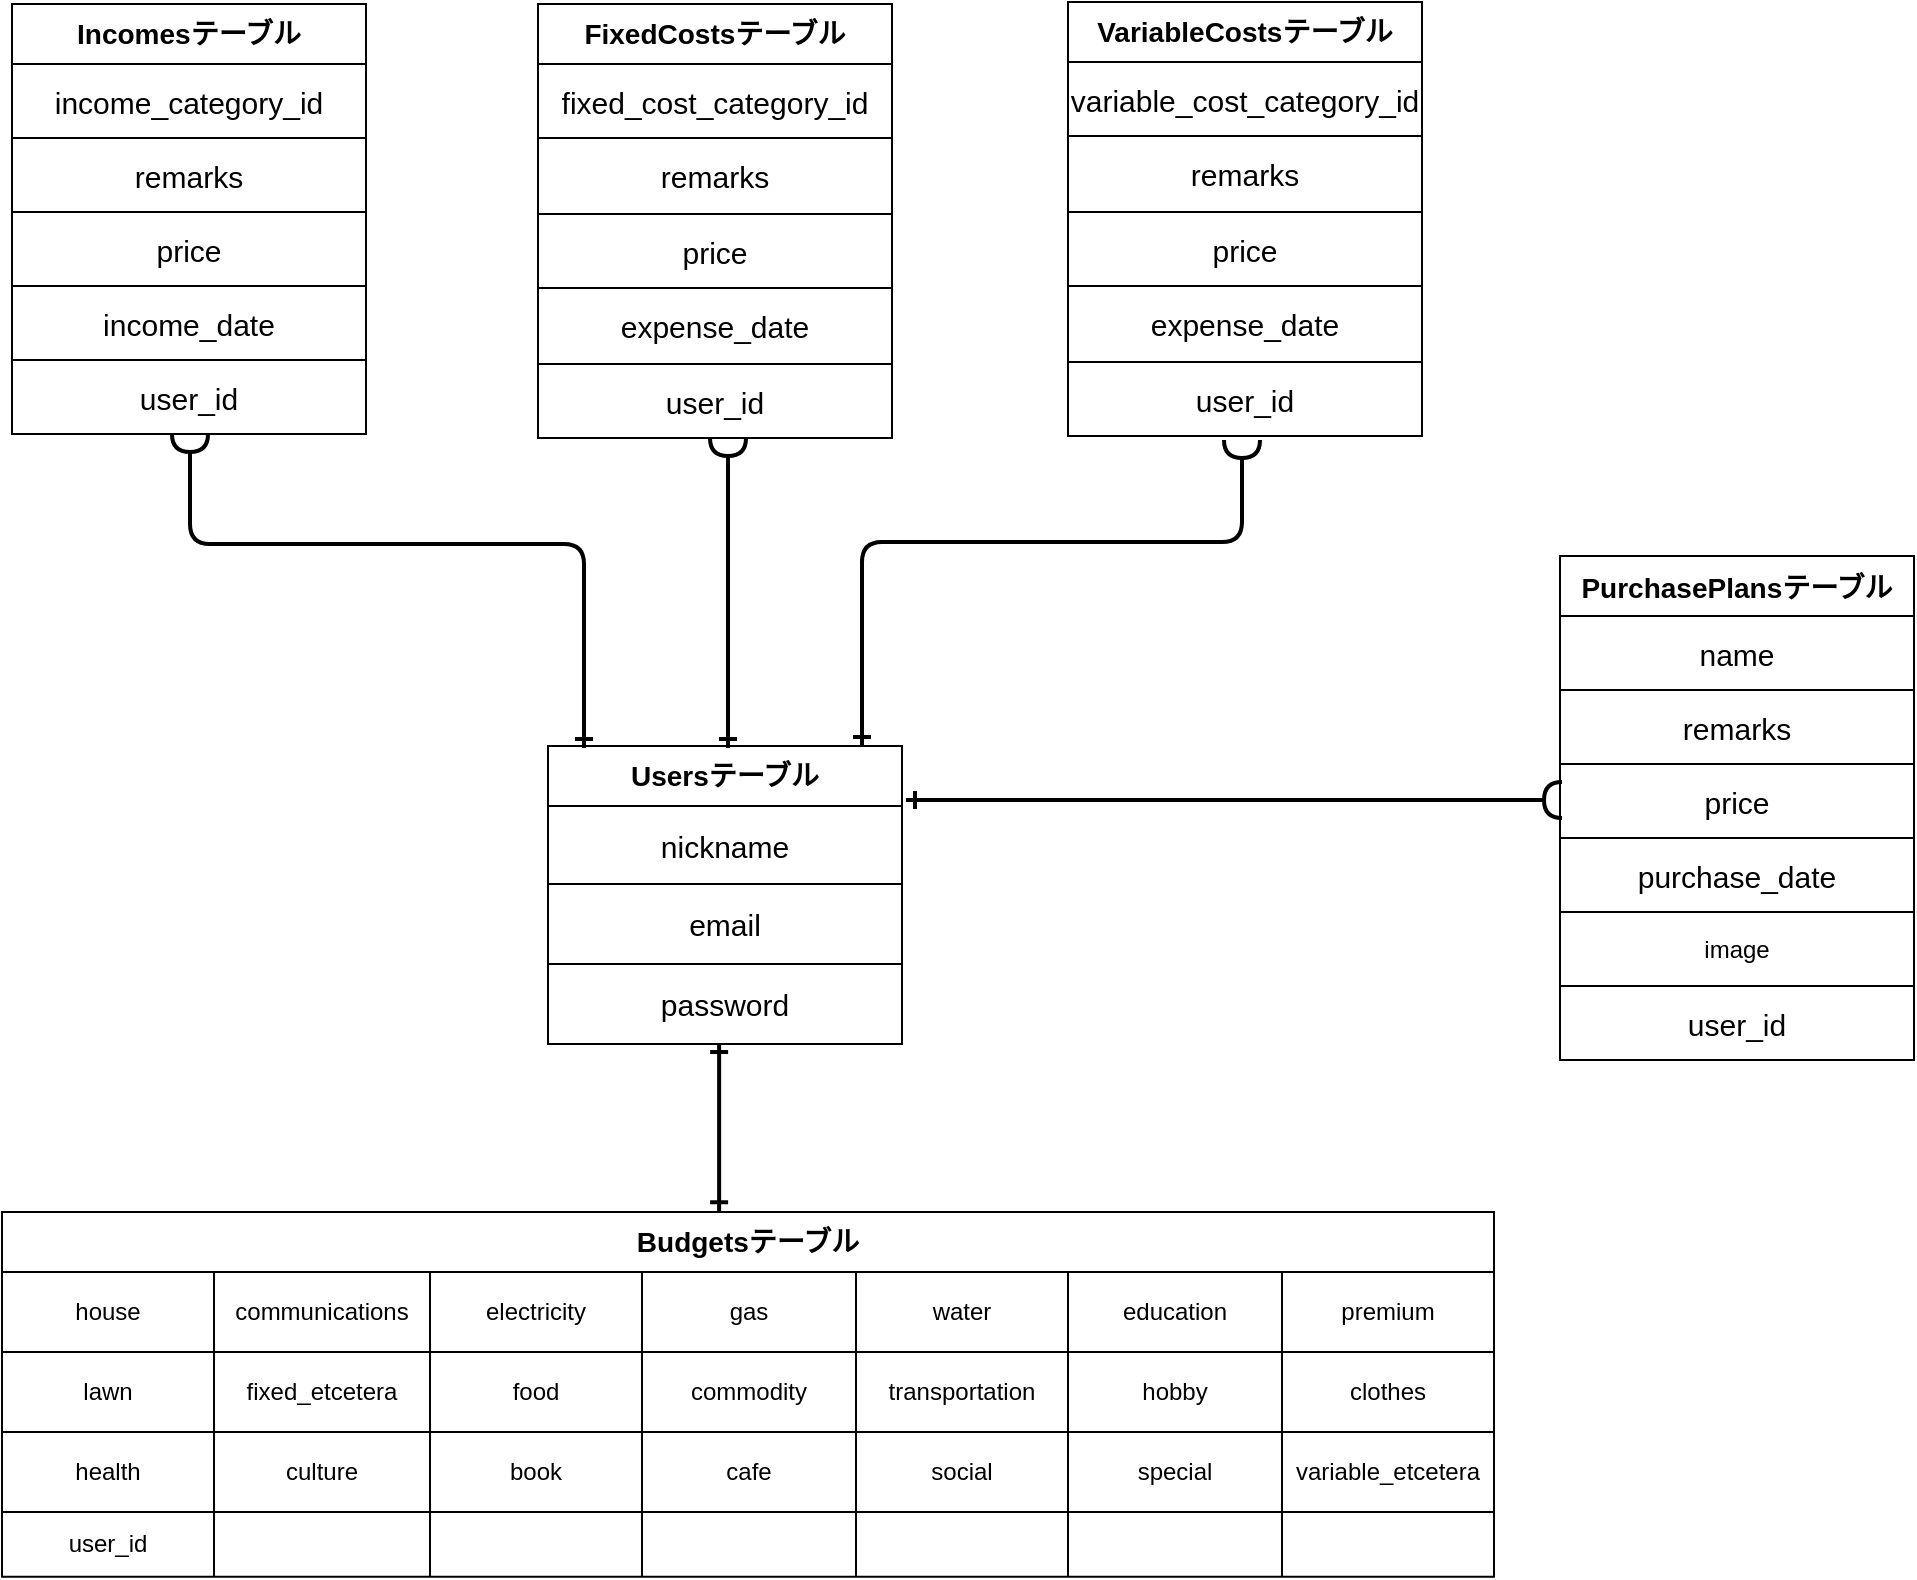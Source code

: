 <mxfile version="13.10.0" type="embed" pages="2">
    <diagram id="3vUDVO7shcAKKHClAKVJ" name="ER図">
        <mxGraphModel dx="488" dy="529" grid="0" gridSize="10" guides="0" tooltips="1" connect="0" arrows="1" fold="1" page="1" pageScale="1" pageWidth="1400" pageHeight="850" background="none" math="0" shadow="0">
            <root>
                <mxCell id="RTXXcHWHW-Dh-JXgVYpc-0"/>
                <mxCell id="RTXXcHWHW-Dh-JXgVYpc-1" parent="RTXXcHWHW-Dh-JXgVYpc-0"/>
                <mxCell id="Pdc_itYkCjrTwWyL_RnC-40" value="Budgetsテーブル" style="shape=table;html=1;whiteSpace=wrap;startSize=30;container=1;collapsible=0;childLayout=tableLayout;fontStyle=1;align=center;shadow=0;fontSize=14;" parent="RTXXcHWHW-Dh-JXgVYpc-1" vertex="1">
                    <mxGeometry x="225" y="625" width="746" height="182.419" as="geometry"/>
                </mxCell>
                <mxCell id="Pdc_itYkCjrTwWyL_RnC-41" value="" style="shape=partialRectangle;html=1;whiteSpace=wrap;collapsible=0;dropTarget=0;pointerEvents=0;fillColor=none;top=0;left=0;bottom=0;right=0;points=[[0,0.5],[1,0.5]];portConstraint=eastwest;fontSize=16;" parent="Pdc_itYkCjrTwWyL_RnC-40" vertex="1">
                    <mxGeometry y="30" width="746" height="40" as="geometry"/>
                </mxCell>
                <mxCell id="Pdc_itYkCjrTwWyL_RnC-59" value="house" style="shape=partialRectangle;html=1;whiteSpace=wrap;connectable=0;fillColor=none;top=0;left=0;bottom=0;right=0;overflow=hidden;" parent="Pdc_itYkCjrTwWyL_RnC-41" vertex="1">
                    <mxGeometry width="106" height="40" as="geometry"/>
                </mxCell>
                <mxCell id="Pdc_itYkCjrTwWyL_RnC-62" value="communications" style="shape=partialRectangle;html=1;whiteSpace=wrap;connectable=0;fillColor=none;top=0;left=0;bottom=0;right=0;overflow=hidden;" parent="Pdc_itYkCjrTwWyL_RnC-41" vertex="1">
                    <mxGeometry x="106" width="108" height="40" as="geometry"/>
                </mxCell>
                <mxCell id="Pdc_itYkCjrTwWyL_RnC-65" value="electricity" style="shape=partialRectangle;html=1;whiteSpace=wrap;connectable=0;fillColor=none;top=0;left=0;bottom=0;right=0;overflow=hidden;" parent="Pdc_itYkCjrTwWyL_RnC-41" vertex="1">
                    <mxGeometry x="214" width="106" height="40" as="geometry"/>
                </mxCell>
                <mxCell id="Pdc_itYkCjrTwWyL_RnC-42" value="gas" style="shape=partialRectangle;html=1;whiteSpace=wrap;connectable=0;fillColor=none;top=0;left=0;bottom=0;right=0;overflow=hidden;" parent="Pdc_itYkCjrTwWyL_RnC-41" vertex="1">
                    <mxGeometry x="320" width="107" height="40" as="geometry"/>
                </mxCell>
                <mxCell id="Pdc_itYkCjrTwWyL_RnC-43" value="water" style="shape=partialRectangle;html=1;whiteSpace=wrap;connectable=0;fillColor=none;top=0;left=0;bottom=0;right=0;overflow=hidden;" parent="Pdc_itYkCjrTwWyL_RnC-41" vertex="1">
                    <mxGeometry x="427" width="106" height="40" as="geometry"/>
                </mxCell>
                <mxCell id="Pdc_itYkCjrTwWyL_RnC-44" value="education" style="shape=partialRectangle;html=1;whiteSpace=wrap;connectable=0;fillColor=none;top=0;left=0;bottom=0;right=0;overflow=hidden;" parent="Pdc_itYkCjrTwWyL_RnC-41" vertex="1">
                    <mxGeometry x="533" width="107" height="40" as="geometry"/>
                </mxCell>
                <mxCell id="Pdc_itYkCjrTwWyL_RnC-68" value="premium" style="shape=partialRectangle;html=1;whiteSpace=wrap;connectable=0;fillColor=none;top=0;left=0;bottom=0;right=0;overflow=hidden;" parent="Pdc_itYkCjrTwWyL_RnC-41" vertex="1">
                    <mxGeometry x="640" width="106" height="40" as="geometry"/>
                </mxCell>
                <mxCell id="Pdc_itYkCjrTwWyL_RnC-45" value="" style="shape=partialRectangle;html=1;whiteSpace=wrap;collapsible=0;dropTarget=0;pointerEvents=0;fillColor=none;top=0;left=0;bottom=0;right=0;points=[[0,0.5],[1,0.5]];portConstraint=eastwest;" parent="Pdc_itYkCjrTwWyL_RnC-40" vertex="1">
                    <mxGeometry y="70" width="746" height="40" as="geometry"/>
                </mxCell>
                <mxCell id="Pdc_itYkCjrTwWyL_RnC-60" value="lawn" style="shape=partialRectangle;html=1;whiteSpace=wrap;connectable=0;fillColor=none;top=0;left=0;bottom=0;right=0;overflow=hidden;" parent="Pdc_itYkCjrTwWyL_RnC-45" vertex="1">
                    <mxGeometry width="106" height="40" as="geometry"/>
                </mxCell>
                <mxCell id="Pdc_itYkCjrTwWyL_RnC-63" value="fixed_etcetera" style="shape=partialRectangle;html=1;whiteSpace=wrap;connectable=0;fillColor=none;top=0;left=0;bottom=0;right=0;overflow=hidden;" parent="Pdc_itYkCjrTwWyL_RnC-45" vertex="1">
                    <mxGeometry x="106" width="108" height="40" as="geometry"/>
                </mxCell>
                <mxCell id="Pdc_itYkCjrTwWyL_RnC-66" value="food" style="shape=partialRectangle;html=1;whiteSpace=wrap;connectable=0;fillColor=none;top=0;left=0;bottom=0;right=0;overflow=hidden;" parent="Pdc_itYkCjrTwWyL_RnC-45" vertex="1">
                    <mxGeometry x="214" width="106" height="40" as="geometry"/>
                </mxCell>
                <mxCell id="Pdc_itYkCjrTwWyL_RnC-46" value="commodity" style="shape=partialRectangle;html=1;whiteSpace=wrap;connectable=0;fillColor=none;top=0;left=0;bottom=0;right=0;overflow=hidden;" parent="Pdc_itYkCjrTwWyL_RnC-45" vertex="1">
                    <mxGeometry x="320" width="107" height="40" as="geometry"/>
                </mxCell>
                <mxCell id="Pdc_itYkCjrTwWyL_RnC-47" value="transportation" style="shape=partialRectangle;html=1;whiteSpace=wrap;connectable=0;fillColor=none;top=0;left=0;bottom=0;right=0;overflow=hidden;" parent="Pdc_itYkCjrTwWyL_RnC-45" vertex="1">
                    <mxGeometry x="427" width="106" height="40" as="geometry"/>
                </mxCell>
                <mxCell id="Pdc_itYkCjrTwWyL_RnC-48" value="hobby" style="shape=partialRectangle;html=1;whiteSpace=wrap;connectable=0;fillColor=none;top=0;left=0;bottom=0;right=0;overflow=hidden;" parent="Pdc_itYkCjrTwWyL_RnC-45" vertex="1">
                    <mxGeometry x="533" width="107" height="40" as="geometry"/>
                </mxCell>
                <mxCell id="Pdc_itYkCjrTwWyL_RnC-69" value="clothes" style="shape=partialRectangle;html=1;whiteSpace=wrap;connectable=0;fillColor=none;top=0;left=0;bottom=0;right=0;overflow=hidden;" parent="Pdc_itYkCjrTwWyL_RnC-45" vertex="1">
                    <mxGeometry x="640" width="106" height="40" as="geometry"/>
                </mxCell>
                <mxCell id="Pdc_itYkCjrTwWyL_RnC-49" value="" style="shape=partialRectangle;html=1;whiteSpace=wrap;collapsible=0;dropTarget=0;pointerEvents=0;fillColor=none;top=0;left=0;bottom=0;right=0;points=[[0,0.5],[1,0.5]];portConstraint=eastwest;" parent="Pdc_itYkCjrTwWyL_RnC-40" vertex="1">
                    <mxGeometry y="110" width="746" height="40" as="geometry"/>
                </mxCell>
                <mxCell id="Pdc_itYkCjrTwWyL_RnC-61" value="health" style="shape=partialRectangle;html=1;whiteSpace=wrap;connectable=0;fillColor=none;top=0;left=0;bottom=0;right=0;overflow=hidden;" parent="Pdc_itYkCjrTwWyL_RnC-49" vertex="1">
                    <mxGeometry width="106" height="40" as="geometry"/>
                </mxCell>
                <mxCell id="Pdc_itYkCjrTwWyL_RnC-64" value="culture" style="shape=partialRectangle;html=1;whiteSpace=wrap;connectable=0;fillColor=none;top=0;left=0;bottom=0;right=0;overflow=hidden;" parent="Pdc_itYkCjrTwWyL_RnC-49" vertex="1">
                    <mxGeometry x="106" width="108" height="40" as="geometry"/>
                </mxCell>
                <mxCell id="Pdc_itYkCjrTwWyL_RnC-67" value="book" style="shape=partialRectangle;html=1;whiteSpace=wrap;connectable=0;fillColor=none;top=0;left=0;bottom=0;right=0;overflow=hidden;" parent="Pdc_itYkCjrTwWyL_RnC-49" vertex="1">
                    <mxGeometry x="214" width="106" height="40" as="geometry"/>
                </mxCell>
                <mxCell id="Pdc_itYkCjrTwWyL_RnC-50" value="cafe" style="shape=partialRectangle;html=1;whiteSpace=wrap;connectable=0;fillColor=none;top=0;left=0;bottom=0;right=0;overflow=hidden;" parent="Pdc_itYkCjrTwWyL_RnC-49" vertex="1">
                    <mxGeometry x="320" width="107" height="40" as="geometry"/>
                </mxCell>
                <mxCell id="Pdc_itYkCjrTwWyL_RnC-51" value="social" style="shape=partialRectangle;html=1;whiteSpace=wrap;connectable=0;fillColor=none;top=0;left=0;bottom=0;right=0;overflow=hidden;" parent="Pdc_itYkCjrTwWyL_RnC-49" vertex="1">
                    <mxGeometry x="427" width="106" height="40" as="geometry"/>
                </mxCell>
                <mxCell id="Pdc_itYkCjrTwWyL_RnC-52" value="special" style="shape=partialRectangle;html=1;whiteSpace=wrap;connectable=0;fillColor=none;top=0;left=0;bottom=0;right=0;overflow=hidden;" parent="Pdc_itYkCjrTwWyL_RnC-49" vertex="1">
                    <mxGeometry x="533" width="107" height="40" as="geometry"/>
                </mxCell>
                <mxCell id="Pdc_itYkCjrTwWyL_RnC-70" value="variable_etcetera" style="shape=partialRectangle;html=1;whiteSpace=wrap;connectable=0;fillColor=none;top=0;left=0;bottom=0;right=0;overflow=hidden;" parent="Pdc_itYkCjrTwWyL_RnC-49" vertex="1">
                    <mxGeometry x="640" width="106" height="40" as="geometry"/>
                </mxCell>
                <mxCell id="1EfdYVoYzrXJpQd_BGLH-2" style="shape=partialRectangle;html=1;whiteSpace=wrap;collapsible=0;dropTarget=0;pointerEvents=0;fillColor=none;top=0;left=0;bottom=0;right=0;points=[[0,0.5],[1,0.5]];portConstraint=eastwest;" parent="Pdc_itYkCjrTwWyL_RnC-40" vertex="1">
                    <mxGeometry y="150" width="746" height="32" as="geometry"/>
                </mxCell>
                <mxCell id="1EfdYVoYzrXJpQd_BGLH-3" value="user_id" style="shape=partialRectangle;html=1;whiteSpace=wrap;connectable=0;fillColor=none;top=0;left=0;bottom=0;right=0;overflow=hidden;" parent="1EfdYVoYzrXJpQd_BGLH-2" vertex="1">
                    <mxGeometry width="106" height="32" as="geometry"/>
                </mxCell>
                <mxCell id="1EfdYVoYzrXJpQd_BGLH-4" style="shape=partialRectangle;html=1;whiteSpace=wrap;connectable=0;fillColor=none;top=0;left=0;bottom=0;right=0;overflow=hidden;" parent="1EfdYVoYzrXJpQd_BGLH-2" vertex="1">
                    <mxGeometry x="106" width="108" height="32" as="geometry"/>
                </mxCell>
                <mxCell id="1EfdYVoYzrXJpQd_BGLH-5" style="shape=partialRectangle;html=1;whiteSpace=wrap;connectable=0;fillColor=none;top=0;left=0;bottom=0;right=0;overflow=hidden;" parent="1EfdYVoYzrXJpQd_BGLH-2" vertex="1">
                    <mxGeometry x="214" width="106" height="32" as="geometry"/>
                </mxCell>
                <mxCell id="1EfdYVoYzrXJpQd_BGLH-6" style="shape=partialRectangle;html=1;whiteSpace=wrap;connectable=0;fillColor=none;top=0;left=0;bottom=0;right=0;overflow=hidden;" parent="1EfdYVoYzrXJpQd_BGLH-2" vertex="1">
                    <mxGeometry x="320" width="107" height="32" as="geometry"/>
                </mxCell>
                <mxCell id="1EfdYVoYzrXJpQd_BGLH-7" style="shape=partialRectangle;html=1;whiteSpace=wrap;connectable=0;fillColor=none;top=0;left=0;bottom=0;right=0;overflow=hidden;" parent="1EfdYVoYzrXJpQd_BGLH-2" vertex="1">
                    <mxGeometry x="427" width="106" height="32" as="geometry"/>
                </mxCell>
                <mxCell id="1EfdYVoYzrXJpQd_BGLH-8" style="shape=partialRectangle;html=1;whiteSpace=wrap;connectable=0;fillColor=none;top=0;left=0;bottom=0;right=0;overflow=hidden;" parent="1EfdYVoYzrXJpQd_BGLH-2" vertex="1">
                    <mxGeometry x="533" width="107" height="32" as="geometry"/>
                </mxCell>
                <mxCell id="1EfdYVoYzrXJpQd_BGLH-9" style="shape=partialRectangle;html=1;whiteSpace=wrap;connectable=0;fillColor=none;top=0;left=0;bottom=0;right=0;overflow=hidden;" parent="1EfdYVoYzrXJpQd_BGLH-2" vertex="1">
                    <mxGeometry x="640" width="106" height="32" as="geometry"/>
                </mxCell>
                <mxCell id="Pdc_itYkCjrTwWyL_RnC-84" value="&lt;span style=&quot;font-size: 14px;&quot;&gt;Incomesテーブル&lt;/span&gt;" style="shape=table;html=1;whiteSpace=wrap;startSize=30;container=1;collapsible=0;childLayout=tableLayout;fontStyle=1;align=center;shadow=0;fontSize=14;" parent="RTXXcHWHW-Dh-JXgVYpc-1" vertex="1">
                    <mxGeometry x="230" y="21" width="177" height="215" as="geometry"/>
                </mxCell>
                <mxCell id="Pdc_itYkCjrTwWyL_RnC-109" style="shape=partialRectangle;html=1;whiteSpace=wrap;collapsible=0;dropTarget=0;pointerEvents=0;fillColor=none;top=0;left=0;bottom=0;right=0;points=[[0,0.5],[1,0.5]];portConstraint=eastwest;" parent="Pdc_itYkCjrTwWyL_RnC-84" vertex="1">
                    <mxGeometry y="30" width="177" height="37" as="geometry"/>
                </mxCell>
                <mxCell id="Pdc_itYkCjrTwWyL_RnC-110" value="&lt;span style=&quot;font-size: 15px&quot;&gt;income_category_id&lt;/span&gt;" style="shape=partialRectangle;html=1;whiteSpace=wrap;connectable=0;fillColor=none;top=0;left=0;bottom=0;right=0;overflow=hidden;" parent="Pdc_itYkCjrTwWyL_RnC-109" vertex="1">
                    <mxGeometry width="177" height="37" as="geometry"/>
                </mxCell>
                <mxCell id="0" style="shape=partialRectangle;html=1;whiteSpace=wrap;collapsible=0;dropTarget=0;pointerEvents=0;fillColor=none;top=0;left=0;bottom=0;right=0;points=[[0,0.5],[1,0.5]];portConstraint=eastwest;" parent="Pdc_itYkCjrTwWyL_RnC-84" vertex="1">
                    <mxGeometry y="67" width="177" height="37" as="geometry"/>
                </mxCell>
                <mxCell id="1" value="&lt;span style=&quot;font-size: 15px&quot;&gt;remarks&lt;/span&gt;" style="shape=partialRectangle;html=1;whiteSpace=wrap;connectable=0;fillColor=none;top=0;left=0;bottom=0;right=0;overflow=hidden;" parent="0" vertex="1">
                    <mxGeometry width="177" height="37" as="geometry"/>
                </mxCell>
                <mxCell id="Pdc_itYkCjrTwWyL_RnC-113" style="shape=partialRectangle;html=1;whiteSpace=wrap;collapsible=0;dropTarget=0;pointerEvents=0;fillColor=none;top=0;left=0;bottom=0;right=0;points=[[0,0.5],[1,0.5]];portConstraint=eastwest;" parent="Pdc_itYkCjrTwWyL_RnC-84" vertex="1">
                    <mxGeometry y="104" width="177" height="37" as="geometry"/>
                </mxCell>
                <mxCell id="Pdc_itYkCjrTwWyL_RnC-114" value="&lt;span style=&quot;font-size: 15px&quot;&gt;price&lt;/span&gt;" style="shape=partialRectangle;html=1;whiteSpace=wrap;connectable=0;fillColor=none;top=0;left=0;bottom=0;right=0;overflow=hidden;" parent="Pdc_itYkCjrTwWyL_RnC-113" vertex="1">
                    <mxGeometry width="177" height="37" as="geometry"/>
                </mxCell>
                <mxCell id="Pdc_itYkCjrTwWyL_RnC-93" value="" style="shape=partialRectangle;html=1;whiteSpace=wrap;collapsible=0;dropTarget=0;pointerEvents=0;fillColor=none;top=0;left=0;bottom=0;right=0;points=[[0,0.5],[1,0.5]];portConstraint=eastwest;" parent="Pdc_itYkCjrTwWyL_RnC-84" vertex="1">
                    <mxGeometry y="141" width="177" height="37" as="geometry"/>
                </mxCell>
                <mxCell id="Pdc_itYkCjrTwWyL_RnC-94" value="&lt;span style=&quot;font-size: 15px&quot;&gt;income_date&lt;/span&gt;" style="shape=partialRectangle;html=1;whiteSpace=wrap;connectable=0;fillColor=none;top=0;left=0;bottom=0;right=0;overflow=hidden;" parent="Pdc_itYkCjrTwWyL_RnC-93" vertex="1">
                    <mxGeometry width="177" height="37" as="geometry"/>
                </mxCell>
                <mxCell id="Pdc_itYkCjrTwWyL_RnC-101" value="" style="shape=partialRectangle;html=1;whiteSpace=wrap;collapsible=0;dropTarget=0;pointerEvents=0;fillColor=none;top=0;left=0;bottom=0;right=0;points=[[0,0.5],[1,0.5]];portConstraint=eastwest;" parent="Pdc_itYkCjrTwWyL_RnC-84" vertex="1">
                    <mxGeometry y="178" width="177" height="37" as="geometry"/>
                </mxCell>
                <mxCell id="Pdc_itYkCjrTwWyL_RnC-102" value="&lt;span style=&quot;font-size: 15px&quot;&gt;user_id&lt;/span&gt;" style="shape=partialRectangle;html=1;whiteSpace=wrap;connectable=0;fillColor=none;top=0;left=0;bottom=0;right=0;overflow=hidden;" parent="Pdc_itYkCjrTwWyL_RnC-101" vertex="1">
                    <mxGeometry width="177" height="37" as="geometry"/>
                </mxCell>
                <mxCell id="Pdc_itYkCjrTwWyL_RnC-118" value="&lt;span style=&quot;font-size: 14px;&quot;&gt;FixedCostsテーブル&lt;/span&gt;" style="shape=table;html=1;whiteSpace=wrap;startSize=30;container=1;collapsible=0;childLayout=tableLayout;fontStyle=1;align=center;shadow=0;fontSize=14;" parent="RTXXcHWHW-Dh-JXgVYpc-1" vertex="1">
                    <mxGeometry x="493" y="21" width="177" height="217" as="geometry"/>
                </mxCell>
                <mxCell id="Pdc_itYkCjrTwWyL_RnC-119" style="shape=partialRectangle;html=1;whiteSpace=wrap;collapsible=0;dropTarget=0;pointerEvents=0;fillColor=none;top=0;left=0;bottom=0;right=0;points=[[0,0.5],[1,0.5]];portConstraint=eastwest;" parent="Pdc_itYkCjrTwWyL_RnC-118" vertex="1">
                    <mxGeometry y="30" width="177" height="37" as="geometry"/>
                </mxCell>
                <mxCell id="Pdc_itYkCjrTwWyL_RnC-120" value="&lt;span style=&quot;font-size: 15px&quot;&gt;fixed_cost_category_id&lt;/span&gt;" style="shape=partialRectangle;html=1;whiteSpace=wrap;connectable=0;fillColor=none;top=0;left=0;bottom=0;right=0;overflow=hidden;" parent="Pdc_itYkCjrTwWyL_RnC-119" vertex="1">
                    <mxGeometry width="177" height="37" as="geometry"/>
                </mxCell>
                <mxCell id="Pdc_itYkCjrTwWyL_RnC-121" style="shape=partialRectangle;html=1;whiteSpace=wrap;collapsible=0;dropTarget=0;pointerEvents=0;fillColor=none;top=0;left=0;bottom=0;right=0;points=[[0,0.5],[1,0.5]];portConstraint=eastwest;" parent="Pdc_itYkCjrTwWyL_RnC-118" vertex="1">
                    <mxGeometry y="67" width="177" height="38" as="geometry"/>
                </mxCell>
                <mxCell id="Pdc_itYkCjrTwWyL_RnC-122" value="&lt;span style=&quot;font-size: 15px&quot;&gt;remarks&lt;/span&gt;" style="shape=partialRectangle;html=1;whiteSpace=wrap;connectable=0;fillColor=none;top=0;left=0;bottom=0;right=0;overflow=hidden;" parent="Pdc_itYkCjrTwWyL_RnC-121" vertex="1">
                    <mxGeometry width="177" height="38" as="geometry"/>
                </mxCell>
                <mxCell id="Pdc_itYkCjrTwWyL_RnC-123" style="shape=partialRectangle;html=1;whiteSpace=wrap;collapsible=0;dropTarget=0;pointerEvents=0;fillColor=none;top=0;left=0;bottom=0;right=0;points=[[0,0.5],[1,0.5]];portConstraint=eastwest;" parent="Pdc_itYkCjrTwWyL_RnC-118" vertex="1">
                    <mxGeometry y="105" width="177" height="37" as="geometry"/>
                </mxCell>
                <mxCell id="Pdc_itYkCjrTwWyL_RnC-124" value="&lt;span style=&quot;font-size: 15px&quot;&gt;price&lt;/span&gt;" style="shape=partialRectangle;html=1;whiteSpace=wrap;connectable=0;fillColor=none;top=0;left=0;bottom=0;right=0;overflow=hidden;" parent="Pdc_itYkCjrTwWyL_RnC-123" vertex="1">
                    <mxGeometry width="177" height="37" as="geometry"/>
                </mxCell>
                <mxCell id="Pdc_itYkCjrTwWyL_RnC-125" value="" style="shape=partialRectangle;html=1;whiteSpace=wrap;collapsible=0;dropTarget=0;pointerEvents=0;fillColor=none;top=0;left=0;bottom=0;right=0;points=[[0,0.5],[1,0.5]];portConstraint=eastwest;" parent="Pdc_itYkCjrTwWyL_RnC-118" vertex="1">
                    <mxGeometry y="142" width="177" height="38" as="geometry"/>
                </mxCell>
                <mxCell id="Pdc_itYkCjrTwWyL_RnC-126" value="&lt;span style=&quot;font-size: 15px&quot;&gt;expense_date&lt;/span&gt;" style="shape=partialRectangle;html=1;whiteSpace=wrap;connectable=0;fillColor=none;top=0;left=0;bottom=0;right=0;overflow=hidden;" parent="Pdc_itYkCjrTwWyL_RnC-125" vertex="1">
                    <mxGeometry width="177" height="38" as="geometry"/>
                </mxCell>
                <mxCell id="Pdc_itYkCjrTwWyL_RnC-127" value="" style="shape=partialRectangle;html=1;whiteSpace=wrap;collapsible=0;dropTarget=0;pointerEvents=0;fillColor=none;top=0;left=0;bottom=0;right=0;points=[[0,0.5],[1,0.5]];portConstraint=eastwest;" parent="Pdc_itYkCjrTwWyL_RnC-118" vertex="1">
                    <mxGeometry y="180" width="177" height="37" as="geometry"/>
                </mxCell>
                <mxCell id="Pdc_itYkCjrTwWyL_RnC-128" value="&lt;span style=&quot;font-size: 15px&quot;&gt;user_id&lt;/span&gt;" style="shape=partialRectangle;html=1;whiteSpace=wrap;connectable=0;fillColor=none;top=0;left=0;bottom=0;right=0;overflow=hidden;" parent="Pdc_itYkCjrTwWyL_RnC-127" vertex="1">
                    <mxGeometry width="177" height="37" as="geometry"/>
                </mxCell>
                <mxCell id="Pdc_itYkCjrTwWyL_RnC-129" value="&lt;span style=&quot;font-size: 14px;&quot;&gt;VariableCostsテーブル&lt;/span&gt;" style="shape=table;html=1;whiteSpace=wrap;startSize=30;container=1;collapsible=0;childLayout=tableLayout;fontStyle=1;align=center;shadow=0;fontSize=14;" parent="RTXXcHWHW-Dh-JXgVYpc-1" vertex="1">
                    <mxGeometry x="758" y="20" width="177" height="217" as="geometry"/>
                </mxCell>
                <mxCell id="Pdc_itYkCjrTwWyL_RnC-130" style="shape=partialRectangle;html=1;whiteSpace=wrap;collapsible=0;dropTarget=0;pointerEvents=0;fillColor=none;top=0;left=0;bottom=0;right=0;points=[[0,0.5],[1,0.5]];portConstraint=eastwest;" parent="Pdc_itYkCjrTwWyL_RnC-129" vertex="1">
                    <mxGeometry y="30" width="177" height="37" as="geometry"/>
                </mxCell>
                <mxCell id="Pdc_itYkCjrTwWyL_RnC-131" value="&lt;span style=&quot;font-size: 15px&quot;&gt;variable_cost_category_id&lt;/span&gt;" style="shape=partialRectangle;html=1;whiteSpace=wrap;connectable=0;fillColor=none;top=0;left=0;bottom=0;right=0;overflow=hidden;" parent="Pdc_itYkCjrTwWyL_RnC-130" vertex="1">
                    <mxGeometry width="177" height="37" as="geometry"/>
                </mxCell>
                <mxCell id="Pdc_itYkCjrTwWyL_RnC-132" style="shape=partialRectangle;html=1;whiteSpace=wrap;collapsible=0;dropTarget=0;pointerEvents=0;fillColor=none;top=0;left=0;bottom=0;right=0;points=[[0,0.5],[1,0.5]];portConstraint=eastwest;" parent="Pdc_itYkCjrTwWyL_RnC-129" vertex="1">
                    <mxGeometry y="67" width="177" height="38" as="geometry"/>
                </mxCell>
                <mxCell id="Pdc_itYkCjrTwWyL_RnC-133" value="&lt;span style=&quot;font-size: 15px&quot;&gt;remarks&lt;/span&gt;" style="shape=partialRectangle;html=1;whiteSpace=wrap;connectable=0;fillColor=none;top=0;left=0;bottom=0;right=0;overflow=hidden;" parent="Pdc_itYkCjrTwWyL_RnC-132" vertex="1">
                    <mxGeometry width="177" height="38" as="geometry"/>
                </mxCell>
                <mxCell id="Pdc_itYkCjrTwWyL_RnC-134" style="shape=partialRectangle;html=1;whiteSpace=wrap;collapsible=0;dropTarget=0;pointerEvents=0;fillColor=none;top=0;left=0;bottom=0;right=0;points=[[0,0.5],[1,0.5]];portConstraint=eastwest;" parent="Pdc_itYkCjrTwWyL_RnC-129" vertex="1">
                    <mxGeometry y="105" width="177" height="37" as="geometry"/>
                </mxCell>
                <mxCell id="Pdc_itYkCjrTwWyL_RnC-135" value="&lt;span style=&quot;font-size: 15px&quot;&gt;price&lt;/span&gt;" style="shape=partialRectangle;html=1;whiteSpace=wrap;connectable=0;fillColor=none;top=0;left=0;bottom=0;right=0;overflow=hidden;" parent="Pdc_itYkCjrTwWyL_RnC-134" vertex="1">
                    <mxGeometry width="177" height="37" as="geometry"/>
                </mxCell>
                <mxCell id="Pdc_itYkCjrTwWyL_RnC-136" value="" style="shape=partialRectangle;html=1;whiteSpace=wrap;collapsible=0;dropTarget=0;pointerEvents=0;fillColor=none;top=0;left=0;bottom=0;right=0;points=[[0,0.5],[1,0.5]];portConstraint=eastwest;" parent="Pdc_itYkCjrTwWyL_RnC-129" vertex="1">
                    <mxGeometry y="142" width="177" height="38" as="geometry"/>
                </mxCell>
                <mxCell id="Pdc_itYkCjrTwWyL_RnC-137" value="&lt;span style=&quot;font-size: 15px&quot;&gt;expense_date&lt;/span&gt;" style="shape=partialRectangle;html=1;whiteSpace=wrap;connectable=0;fillColor=none;top=0;left=0;bottom=0;right=0;overflow=hidden;" parent="Pdc_itYkCjrTwWyL_RnC-136" vertex="1">
                    <mxGeometry width="177" height="38" as="geometry"/>
                </mxCell>
                <mxCell id="Pdc_itYkCjrTwWyL_RnC-138" value="" style="shape=partialRectangle;html=1;whiteSpace=wrap;collapsible=0;dropTarget=0;pointerEvents=0;fillColor=none;top=0;left=0;bottom=0;right=0;points=[[0,0.5],[1,0.5]];portConstraint=eastwest;" parent="Pdc_itYkCjrTwWyL_RnC-129" vertex="1">
                    <mxGeometry y="180" width="177" height="37" as="geometry"/>
                </mxCell>
                <mxCell id="Pdc_itYkCjrTwWyL_RnC-139" value="&lt;span style=&quot;font-size: 15px&quot;&gt;user_id&lt;/span&gt;" style="shape=partialRectangle;html=1;whiteSpace=wrap;connectable=0;fillColor=none;top=0;left=0;bottom=0;right=0;overflow=hidden;labelBackgroundColor=none;" parent="Pdc_itYkCjrTwWyL_RnC-138" vertex="1">
                    <mxGeometry width="177" height="37" as="geometry"/>
                </mxCell>
                <mxCell id="Pdc_itYkCjrTwWyL_RnC-140" value="&lt;font style=&quot;font-size: 14px&quot;&gt;PurchasePlansテーブル&lt;/font&gt;" style="shape=table;html=1;whiteSpace=wrap;startSize=30;container=1;collapsible=0;childLayout=tableLayout;fontStyle=1;align=center;shadow=0;fontSize=16;" parent="RTXXcHWHW-Dh-JXgVYpc-1" vertex="1">
                    <mxGeometry x="1004" y="297" width="177" height="252" as="geometry"/>
                </mxCell>
                <mxCell id="Pdc_itYkCjrTwWyL_RnC-141" style="shape=partialRectangle;html=1;whiteSpace=wrap;collapsible=0;dropTarget=0;pointerEvents=0;fillColor=none;top=0;left=0;bottom=0;right=0;points=[[0,0.5],[1,0.5]];portConstraint=eastwest;" parent="Pdc_itYkCjrTwWyL_RnC-140" vertex="1">
                    <mxGeometry y="30" width="177" height="37" as="geometry"/>
                </mxCell>
                <mxCell id="Pdc_itYkCjrTwWyL_RnC-142" value="&lt;span style=&quot;font-size: 15px&quot;&gt;name&lt;/span&gt;" style="shape=partialRectangle;html=1;whiteSpace=wrap;connectable=0;fillColor=none;top=0;left=0;bottom=0;right=0;overflow=hidden;" parent="Pdc_itYkCjrTwWyL_RnC-141" vertex="1">
                    <mxGeometry width="177" height="37" as="geometry"/>
                </mxCell>
                <mxCell id="Pdc_itYkCjrTwWyL_RnC-143" style="shape=partialRectangle;html=1;whiteSpace=wrap;collapsible=0;dropTarget=0;pointerEvents=0;fillColor=none;top=0;left=0;bottom=0;right=0;points=[[0,0.5],[1,0.5]];portConstraint=eastwest;" parent="Pdc_itYkCjrTwWyL_RnC-140" vertex="1">
                    <mxGeometry y="67" width="177" height="37" as="geometry"/>
                </mxCell>
                <mxCell id="Pdc_itYkCjrTwWyL_RnC-144" value="&lt;span style=&quot;font-size: 15px&quot;&gt;remarks&lt;/span&gt;" style="shape=partialRectangle;html=1;whiteSpace=wrap;connectable=0;fillColor=none;top=0;left=0;bottom=0;right=0;overflow=hidden;" parent="Pdc_itYkCjrTwWyL_RnC-143" vertex="1">
                    <mxGeometry width="177" height="37" as="geometry"/>
                </mxCell>
                <mxCell id="Pdc_itYkCjrTwWyL_RnC-145" style="shape=partialRectangle;html=1;whiteSpace=wrap;collapsible=0;dropTarget=0;pointerEvents=0;fillColor=none;top=0;left=0;bottom=0;right=0;points=[[0,0.5],[1,0.5]];portConstraint=eastwest;" parent="Pdc_itYkCjrTwWyL_RnC-140" vertex="1">
                    <mxGeometry y="104" width="177" height="37" as="geometry"/>
                </mxCell>
                <mxCell id="Pdc_itYkCjrTwWyL_RnC-146" value="&lt;span style=&quot;font-size: 15px&quot;&gt;price&lt;/span&gt;" style="shape=partialRectangle;html=1;whiteSpace=wrap;connectable=0;fillColor=none;top=0;left=0;bottom=0;right=0;overflow=hidden;" parent="Pdc_itYkCjrTwWyL_RnC-145" vertex="1">
                    <mxGeometry width="177" height="37" as="geometry"/>
                </mxCell>
                <mxCell id="Pdc_itYkCjrTwWyL_RnC-147" value="" style="shape=partialRectangle;html=1;whiteSpace=wrap;collapsible=0;dropTarget=0;pointerEvents=0;fillColor=none;top=0;left=0;bottom=0;right=0;points=[[0,0.5],[1,0.5]];portConstraint=eastwest;" parent="Pdc_itYkCjrTwWyL_RnC-140" vertex="1">
                    <mxGeometry y="141" width="177" height="37" as="geometry"/>
                </mxCell>
                <mxCell id="Pdc_itYkCjrTwWyL_RnC-148" value="&lt;span style=&quot;font-size: 15px&quot;&gt;purchase_date&lt;/span&gt;" style="shape=partialRectangle;html=1;whiteSpace=wrap;connectable=0;fillColor=none;top=0;left=0;bottom=0;right=0;overflow=hidden;" parent="Pdc_itYkCjrTwWyL_RnC-147" vertex="1">
                    <mxGeometry width="177" height="37" as="geometry"/>
                </mxCell>
                <mxCell id="1EfdYVoYzrXJpQd_BGLH-0" style="shape=partialRectangle;html=1;whiteSpace=wrap;collapsible=0;dropTarget=0;pointerEvents=0;fillColor=none;top=0;left=0;bottom=0;right=0;points=[[0,0.5],[1,0.5]];portConstraint=eastwest;" parent="Pdc_itYkCjrTwWyL_RnC-140" vertex="1">
                    <mxGeometry y="178" width="177" height="37" as="geometry"/>
                </mxCell>
                <mxCell id="1EfdYVoYzrXJpQd_BGLH-1" value="image" style="shape=partialRectangle;html=1;whiteSpace=wrap;connectable=0;fillColor=none;top=0;left=0;bottom=0;right=0;overflow=hidden;" parent="1EfdYVoYzrXJpQd_BGLH-0" vertex="1">
                    <mxGeometry width="177" height="37" as="geometry"/>
                </mxCell>
                <mxCell id="Pdc_itYkCjrTwWyL_RnC-149" value="" style="shape=partialRectangle;html=1;whiteSpace=wrap;collapsible=0;dropTarget=0;pointerEvents=0;fillColor=none;top=0;left=0;bottom=0;right=0;points=[[0,0.5],[1,0.5]];portConstraint=eastwest;" parent="Pdc_itYkCjrTwWyL_RnC-140" vertex="1">
                    <mxGeometry y="215" width="177" height="37" as="geometry"/>
                </mxCell>
                <mxCell id="Pdc_itYkCjrTwWyL_RnC-150" value="&lt;span style=&quot;font-size: 15px&quot;&gt;user_id&lt;/span&gt;" style="shape=partialRectangle;html=1;whiteSpace=wrap;connectable=0;fillColor=none;top=0;left=0;bottom=0;right=0;overflow=hidden;" parent="Pdc_itYkCjrTwWyL_RnC-149" vertex="1">
                    <mxGeometry width="177" height="37" as="geometry"/>
                </mxCell>
                <mxCell id="1EfdYVoYzrXJpQd_BGLH-10" value="&lt;span style=&quot;font-size: 14px;&quot;&gt;Usersテーブル&lt;/span&gt;" style="shape=table;html=1;whiteSpace=wrap;startSize=30;container=1;collapsible=0;childLayout=tableLayout;fontStyle=1;align=center;shadow=0;fontSize=14;" parent="RTXXcHWHW-Dh-JXgVYpc-1" vertex="1">
                    <mxGeometry x="498" y="392" width="177" height="149" as="geometry"/>
                </mxCell>
                <mxCell id="1EfdYVoYzrXJpQd_BGLH-11" style="shape=partialRectangle;html=1;whiteSpace=wrap;collapsible=0;dropTarget=0;pointerEvents=0;fillColor=none;top=0;left=0;bottom=0;right=0;points=[[0,0.5],[1,0.5]];portConstraint=eastwest;" parent="1EfdYVoYzrXJpQd_BGLH-10" vertex="1">
                    <mxGeometry y="30" width="177" height="39" as="geometry"/>
                </mxCell>
                <mxCell id="1EfdYVoYzrXJpQd_BGLH-12" value="&lt;span style=&quot;font-size: 15px&quot;&gt;nickname&lt;/span&gt;" style="shape=partialRectangle;html=1;whiteSpace=wrap;connectable=0;fillColor=none;top=0;left=0;bottom=0;right=0;overflow=hidden;" parent="1EfdYVoYzrXJpQd_BGLH-11" vertex="1">
                    <mxGeometry width="177" height="39" as="geometry"/>
                </mxCell>
                <mxCell id="1EfdYVoYzrXJpQd_BGLH-13" style="shape=partialRectangle;html=1;whiteSpace=wrap;collapsible=0;dropTarget=0;pointerEvents=0;fillColor=none;top=0;left=0;bottom=0;right=0;points=[[0,0.5],[1,0.5]];portConstraint=eastwest;" parent="1EfdYVoYzrXJpQd_BGLH-10" vertex="1">
                    <mxGeometry y="69" width="177" height="40" as="geometry"/>
                </mxCell>
                <mxCell id="1EfdYVoYzrXJpQd_BGLH-14" value="&lt;span style=&quot;font-size: 15px&quot;&gt;email&lt;/span&gt;" style="shape=partialRectangle;html=1;whiteSpace=wrap;connectable=0;fillColor=none;top=0;left=0;bottom=0;right=0;overflow=hidden;" parent="1EfdYVoYzrXJpQd_BGLH-13" vertex="1">
                    <mxGeometry width="177" height="40" as="geometry"/>
                </mxCell>
                <mxCell id="1EfdYVoYzrXJpQd_BGLH-15" style="shape=partialRectangle;html=1;whiteSpace=wrap;collapsible=0;dropTarget=0;pointerEvents=0;fillColor=none;top=0;left=0;bottom=0;right=0;points=[[0,0.5],[1,0.5]];portConstraint=eastwest;" parent="1EfdYVoYzrXJpQd_BGLH-10" vertex="1">
                    <mxGeometry y="109" width="177" height="40" as="geometry"/>
                </mxCell>
                <mxCell id="1EfdYVoYzrXJpQd_BGLH-16" value="&lt;span style=&quot;font-size: 15px&quot;&gt;password&lt;/span&gt;" style="shape=partialRectangle;html=1;whiteSpace=wrap;connectable=0;fillColor=none;top=0;left=0;bottom=0;right=0;overflow=hidden;" parent="1EfdYVoYzrXJpQd_BGLH-15" vertex="1">
                    <mxGeometry width="177" height="40" as="geometry"/>
                </mxCell>
                <mxCell id="CgL5xedI93GFoSFBYOzG-2" value="" style="edgeStyle=orthogonalEdgeStyle;fontSize=12;html=1;endArrow=halfCircle;endFill=0;strokeWidth=2;startArrow=ERone;startFill=0;" parent="RTXXcHWHW-Dh-JXgVYpc-1" edge="1">
                    <mxGeometry width="100" height="100" relative="1" as="geometry">
                        <mxPoint x="655" y="392" as="sourcePoint"/>
                        <mxPoint x="845" y="239" as="targetPoint"/>
                        <Array as="points">
                            <mxPoint x="655" y="290"/>
                            <mxPoint x="845" y="290"/>
                        </Array>
                    </mxGeometry>
                </mxCell>
                <mxCell id="CgL5xedI93GFoSFBYOzG-3" value="" style="edgeStyle=orthogonalEdgeStyle;fontSize=12;html=1;endArrow=halfCircle;endFill=0;strokeWidth=2;startArrow=ERone;startFill=0;" parent="RTXXcHWHW-Dh-JXgVYpc-1" target="Pdc_itYkCjrTwWyL_RnC-101" edge="1">
                    <mxGeometry width="100" height="100" relative="1" as="geometry">
                        <mxPoint x="516" y="393" as="sourcePoint"/>
                        <mxPoint x="706" y="240" as="targetPoint"/>
                        <Array as="points">
                            <mxPoint x="516" y="291"/>
                            <mxPoint x="319" y="291"/>
                        </Array>
                    </mxGeometry>
                </mxCell>
                <mxCell id="CgL5xedI93GFoSFBYOzG-4" value="" style="edgeStyle=orthogonalEdgeStyle;fontSize=12;html=1;endArrow=halfCircle;endFill=0;strokeWidth=2;startArrow=ERone;startFill=0;" parent="RTXXcHWHW-Dh-JXgVYpc-1" target="Pdc_itYkCjrTwWyL_RnC-127" edge="1">
                    <mxGeometry width="100" height="100" relative="1" as="geometry">
                        <mxPoint x="588" y="393" as="sourcePoint"/>
                        <mxPoint x="391" y="236" as="targetPoint"/>
                        <Array as="points">
                            <mxPoint x="588" y="251"/>
                            <mxPoint x="588" y="251"/>
                        </Array>
                    </mxGeometry>
                </mxCell>
                <mxCell id="CgL5xedI93GFoSFBYOzG-13" value="" style="endArrow=halfCircle;html=1;strokeWidth=2;endFill=0;startArrow=ERone;startFill=0;" parent="RTXXcHWHW-Dh-JXgVYpc-1" edge="1">
                    <mxGeometry width="50" height="50" relative="1" as="geometry">
                        <mxPoint x="677" y="419" as="sourcePoint"/>
                        <mxPoint x="1005" y="419" as="targetPoint"/>
                    </mxGeometry>
                </mxCell>
                <mxCell id="CgL5xedI93GFoSFBYOzG-14" value="" style="endArrow=ERone;html=1;strokeWidth=2;entryX=0.506;entryY=1.063;entryDx=0;entryDy=0;entryPerimeter=0;endFill=0;startArrow=ERone;startFill=0;exitX=0.486;exitY=-0.002;exitDx=0;exitDy=0;exitPerimeter=0;" parent="RTXXcHWHW-Dh-JXgVYpc-1" edge="1">
                    <mxGeometry width="50" height="50" relative="1" as="geometry">
                        <mxPoint x="583.556" y="624.635" as="sourcePoint"/>
                        <mxPoint x="583.562" y="540.52" as="targetPoint"/>
                    </mxGeometry>
                </mxCell>
            </root>
        </mxGraphModel>
    </diagram>
    <diagram id="JU5HQZq3mvmaYVcX9Og5" name="画面遷移図">
        <mxGraphModel dx="488" dy="529" grid="0" gridSize="10" guides="1" tooltips="1" connect="1" arrows="1" fold="1" page="1" pageScale="1" pageWidth="1169" pageHeight="827" background="#808080" math="0" shadow="0">
            <root>
                <mxCell id="0"/>
                <mxCell id="1" parent="0"/>
                <mxCell id="49" value="" style="rounded=0;whiteSpace=wrap;html=1;" parent="1" vertex="1">
                    <mxGeometry x="22" y="380" width="210" height="82" as="geometry"/>
                </mxCell>
                <mxCell id="48" value="" style="rounded=0;whiteSpace=wrap;html=1;" parent="1" vertex="1">
                    <mxGeometry x="311" y="375" width="213" height="292" as="geometry"/>
                </mxCell>
                <mxCell id="47" value="" style="rounded=0;whiteSpace=wrap;html=1;" parent="1" vertex="1">
                    <mxGeometry x="20" y="126" width="521" height="206" as="geometry"/>
                </mxCell>
                <mxCell id="46" value="" style="rounded=0;whiteSpace=wrap;html=1;" parent="1" vertex="1">
                    <mxGeometry x="553" y="107" width="516" height="378" as="geometry"/>
                </mxCell>
                <mxCell id="2" value="トップページ&lt;br&gt;アプリ説明図" style="rounded=1;whiteSpace=wrap;html=1;" parent="1" vertex="1">
                    <mxGeometry x="329" y="390" width="170" height="50" as="geometry"/>
                </mxCell>
                <mxCell id="3" style="edgeStyle=orthogonalEdgeStyle;rounded=0;orthogonalLoop=1;jettySize=auto;html=1;exitX=0.5;exitY=1;exitDx=0;exitDy=0;" parent="1" source="2" target="2" edge="1">
                    <mxGeometry relative="1" as="geometry"/>
                </mxCell>
                <mxCell id="4" value="サインインページ" style="rounded=1;whiteSpace=wrap;html=1;" parent="1" vertex="1">
                    <mxGeometry x="39" y="390" width="170" height="50" as="geometry"/>
                </mxCell>
                <mxCell id="5" value="" style="endArrow=classic;html=1;exitX=0;exitY=0.5;exitDx=0;exitDy=0;entryX=1;entryY=0.5;entryDx=0;entryDy=0;" parent="1" source="2" target="4" edge="1">
                    <mxGeometry width="50" height="50" relative="1" as="geometry">
                        <mxPoint x="419" y="430" as="sourcePoint"/>
                        <mxPoint x="469" y="380" as="targetPoint"/>
                    </mxGeometry>
                </mxCell>
                <mxCell id="19" value="" style="edgeStyle=orthogonalEdgeStyle;rounded=0;orthogonalLoop=1;jettySize=auto;html=1;exitX=0.5;exitY=0;exitDx=0;exitDy=0;" parent="1" source="6" target="16" edge="1">
                    <mxGeometry relative="1" as="geometry"/>
                </mxCell>
                <mxCell id="6" value="マイ家計簿ページ" style="rounded=1;whiteSpace=wrap;html=1;" parent="1" vertex="1">
                    <mxGeometry x="329" y="260" width="170" height="50" as="geometry"/>
                </mxCell>
                <mxCell id="7" value="マイ家計簿編集ページ" style="rounded=1;whiteSpace=wrap;html=1;" parent="1" vertex="1">
                    <mxGeometry x="137" y="150" width="170" height="50" as="geometry"/>
                </mxCell>
                <mxCell id="8" value="" style="endArrow=classic;html=1;entryX=0.5;entryY=0;entryDx=0;entryDy=0;exitX=0.5;exitY=1;exitDx=0;exitDy=0;" parent="1" source="6" target="2" edge="1">
                    <mxGeometry width="50" height="50" relative="1" as="geometry">
                        <mxPoint x="414" y="320" as="sourcePoint"/>
                        <mxPoint x="408" y="380" as="targetPoint"/>
                    </mxGeometry>
                </mxCell>
                <mxCell id="13" value="" style="edgeStyle=orthogonalEdgeStyle;rounded=0;orthogonalLoop=1;jettySize=auto;html=1;" parent="1" edge="1">
                    <mxGeometry relative="1" as="geometry">
                        <mxPoint x="416.5" y="360" as="sourcePoint"/>
                        <mxPoint x="415" y="390" as="targetPoint"/>
                    </mxGeometry>
                </mxCell>
                <mxCell id="9" value="ログアウト" style="rounded=0;whiteSpace=wrap;html=1;" parent="1" vertex="1">
                    <mxGeometry x="378" y="330" width="75" height="30" as="geometry"/>
                </mxCell>
                <mxCell id="10" value="ログイン" style="rounded=0;whiteSpace=wrap;html=1;" parent="1" vertex="1">
                    <mxGeometry x="247" y="400" width="60" height="30" as="geometry"/>
                </mxCell>
                <mxCell id="11" value="" style="endArrow=classic;html=1;exitX=0.5;exitY=0;exitDx=0;exitDy=0;entryX=0;entryY=0.5;entryDx=0;entryDy=0;" parent="1" source="4" target="6" edge="1">
                    <mxGeometry width="50" height="50" relative="1" as="geometry">
                        <mxPoint x="419" y="430" as="sourcePoint"/>
                        <mxPoint x="469" y="380" as="targetPoint"/>
                        <Array as="points">
                            <mxPoint x="124" y="285"/>
                        </Array>
                    </mxGeometry>
                </mxCell>
                <mxCell id="12" value="" style="endArrow=classic;html=1;" parent="1" edge="1">
                    <mxGeometry width="50" height="50" relative="1" as="geometry">
                        <mxPoint x="414" y="256" as="sourcePoint"/>
                        <mxPoint x="414" y="201" as="targetPoint"/>
                    </mxGeometry>
                </mxCell>
                <mxCell id="16" value="マイ家計簿新規作成ページ" style="rounded=1;whiteSpace=wrap;html=1;" parent="1" vertex="1">
                    <mxGeometry x="329" y="150" width="170" height="50" as="geometry"/>
                </mxCell>
                <mxCell id="18" value="" style="endArrow=classic;html=1;" parent="1" edge="1">
                    <mxGeometry width="50" height="50" relative="1" as="geometry">
                        <mxPoint x="399" y="200" as="sourcePoint"/>
                        <mxPoint x="399" y="260" as="targetPoint"/>
                    </mxGeometry>
                </mxCell>
                <mxCell id="20" value="" style="endArrow=classic;html=1;entryX=0.624;entryY=1.02;entryDx=0;entryDy=0;entryPerimeter=0;" parent="1" target="7" edge="1">
                    <mxGeometry width="50" height="50" relative="1" as="geometry">
                        <mxPoint x="339" y="260" as="sourcePoint"/>
                        <mxPoint x="419" y="260" as="targetPoint"/>
                    </mxGeometry>
                </mxCell>
                <mxCell id="23" value="" style="endArrow=classic;html=1;" parent="1" edge="1">
                    <mxGeometry width="50" height="50" relative="1" as="geometry">
                        <mxPoint x="226" y="202" as="sourcePoint"/>
                        <mxPoint x="328" y="267" as="targetPoint"/>
                    </mxGeometry>
                </mxCell>
                <mxCell id="24" value="&lt;span&gt;買うもの詳細ページ&lt;/span&gt;" style="rounded=1;whiteSpace=wrap;html=1;" parent="1" vertex="1">
                    <mxGeometry x="591" y="259" width="168" height="50" as="geometry"/>
                </mxCell>
                <mxCell id="25" value="買うもの登録ページ" style="rounded=1;whiteSpace=wrap;html=1;" parent="1" vertex="1">
                    <mxGeometry x="589" y="150" width="170" height="50" as="geometry"/>
                </mxCell>
                <mxCell id="27" value="" style="endArrow=classic;html=1;entryX=0.5;entryY=1;entryDx=0;entryDy=0;" parent="1" target="25" edge="1">
                    <mxGeometry width="50" height="50" relative="1" as="geometry">
                        <mxPoint x="674" y="255" as="sourcePoint"/>
                        <mxPoint x="549" y="220" as="targetPoint"/>
                    </mxGeometry>
                </mxCell>
                <mxCell id="29" value="" style="endArrow=classic;html=1;entryX=-0.014;entryY=0.64;entryDx=0;entryDy=0;entryPerimeter=0;" parent="1" edge="1">
                    <mxGeometry width="50" height="50" relative="1" as="geometry">
                        <mxPoint x="499" y="281" as="sourcePoint"/>
                        <mxPoint x="587.04" y="280" as="targetPoint"/>
                    </mxGeometry>
                </mxCell>
                <mxCell id="30" value="" style="endArrow=classic;html=1;" parent="1" edge="1">
                    <mxGeometry width="50" height="50" relative="1" as="geometry">
                        <mxPoint x="589" y="290" as="sourcePoint"/>
                        <mxPoint x="499" y="290" as="targetPoint"/>
                    </mxGeometry>
                </mxCell>
                <mxCell id="31" value="" style="endArrow=classic;html=1;entryX=0.387;entryY=-0.06;entryDx=0;entryDy=0;exitX=0.394;exitY=1.02;exitDx=0;exitDy=0;exitPerimeter=0;entryPerimeter=0;" parent="1" source="25" target="24" edge="1">
                    <mxGeometry width="50" height="50" relative="1" as="geometry">
                        <mxPoint x="589" y="170" as="sourcePoint"/>
                        <mxPoint x="639" y="120" as="targetPoint"/>
                    </mxGeometry>
                </mxCell>
                <mxCell id="36" value="C" style="ellipse;whiteSpace=wrap;html=1;aspect=fixed;strokeWidth=2;fontSize=19;fillColor=#1ba1e2;fontColor=#ffffff;strokeColor=#006EAF;" parent="1" vertex="1">
                    <mxGeometry x="489" y="130" width="40" height="40" as="geometry"/>
                </mxCell>
                <mxCell id="37" value="C" style="ellipse;whiteSpace=wrap;html=1;aspect=fixed;strokeWidth=2;fontSize=19;fillColor=#1ba1e2;fontColor=#ffffff;strokeColor=#006EAF;" parent="1" vertex="1">
                    <mxGeometry x="721" y="126" width="40" height="40" as="geometry"/>
                </mxCell>
                <mxCell id="39" value="R" style="ellipse;whiteSpace=wrap;html=1;aspect=fixed;strokeWidth=2;fontSize=19;fillColor=#60a917;fontColor=#ffffff;strokeColor=#2D7600;" parent="1" vertex="1">
                    <mxGeometry x="459" y="290" width="40" height="40" as="geometry"/>
                </mxCell>
                <mxCell id="40" value="画面遷移図" style="rounded=0;whiteSpace=wrap;html=1;strokeColor=#d79b00;strokeWidth=2;fillColor=#ffcd28;fontSize=19;gradientColor=#ffa500;" parent="1" vertex="1">
                    <mxGeometry x="28" y="38" width="371" height="50" as="geometry"/>
                </mxCell>
                <mxCell id="41" value="&lt;span&gt;買うもの削除ページ&lt;/span&gt;" style="rounded=1;whiteSpace=wrap;html=1;" parent="1" vertex="1">
                    <mxGeometry x="595" y="390" width="168" height="50" as="geometry"/>
                </mxCell>
                <mxCell id="42" value="" style="endArrow=classic;html=1;entryX=0.387;entryY=0.04;entryDx=0;entryDy=0;entryPerimeter=0;" parent="1" target="41" edge="1">
                    <mxGeometry width="50" height="50" relative="1" as="geometry">
                        <mxPoint x="660" y="311" as="sourcePoint"/>
                        <mxPoint x="661.036" y="362" as="targetPoint"/>
                    </mxGeometry>
                </mxCell>
                <mxCell id="43" value="" style="endArrow=classic;html=1;entryX=0.5;entryY=1;entryDx=0;entryDy=0;exitX=0.5;exitY=0;exitDx=0;exitDy=0;" parent="1" source="41" edge="1">
                    <mxGeometry width="50" height="50" relative="1" as="geometry">
                        <mxPoint x="679" y="387" as="sourcePoint"/>
                        <mxPoint x="678.5" y="309" as="targetPoint"/>
                    </mxGeometry>
                </mxCell>
                <mxCell id="38" value="D" style="ellipse;whiteSpace=wrap;html=1;aspect=fixed;strokeWidth=2;fontSize=19;fillColor=#a20025;fontColor=#ffffff;strokeColor=#6F0000;" parent="1" vertex="1">
                    <mxGeometry x="721" y="365" width="40" height="40" as="geometry"/>
                </mxCell>
                <mxCell id="50" value="Finances_controller" style="rounded=0;whiteSpace=wrap;html=1;" parent="1" vertex="1">
                    <mxGeometry x="20" y="126" width="110" height="33" as="geometry"/>
                </mxCell>
                <mxCell id="33" value="U" style="ellipse;whiteSpace=wrap;html=1;aspect=fixed;strokeWidth=2;fontSize=19;fillColor=#fa6800;strokeColor=#C73500;fontColor=#ffffff;" parent="1" vertex="1">
                    <mxGeometry x="109" y="155" width="40" height="40" as="geometry"/>
                </mxCell>
                <mxCell id="52" value="Plans_controller" style="rounded=0;whiteSpace=wrap;html=1;" parent="1" vertex="1">
                    <mxGeometry x="553" y="107" width="110" height="33" as="geometry"/>
                </mxCell>
                <mxCell id="54" value="みんなの節約術etc&lt;br&gt;コメント機能後日実装？？" style="rounded=0;whiteSpace=wrap;html=1;" parent="1" vertex="1">
                    <mxGeometry x="327" y="467" width="179" height="182" as="geometry"/>
                </mxCell>
                <mxCell id="56" value="R" style="ellipse;whiteSpace=wrap;html=1;aspect=fixed;strokeWidth=2;fontSize=19;fillColor=#60a917;fontColor=#ffffff;strokeColor=#2D7600;" parent="1" vertex="1">
                    <mxGeometry x="719" y="233" width="40" height="40" as="geometry"/>
                </mxCell>
                <mxCell id="57" value="作成は１回のみ" style="rounded=0;whiteSpace=wrap;html=1;" parent="1" vertex="1">
                    <mxGeometry x="416" y="219" width="120" height="30" as="geometry"/>
                </mxCell>
                <mxCell id="58" value="&lt;span&gt;買うもの編集ページ&lt;/span&gt;" style="rounded=1;whiteSpace=wrap;html=1;" parent="1" vertex="1">
                    <mxGeometry x="815" y="259" width="168" height="50" as="geometry"/>
                </mxCell>
                <mxCell id="Pe15p8JE3EVM4yDUfGF--58" value="" style="endArrow=classic;html=1;entryX=0.409;entryY=0.479;entryDx=0;entryDy=0;entryPerimeter=0;exitX=0.012;exitY=0.361;exitDx=0;exitDy=0;exitPerimeter=0;" parent="1" edge="1">
                    <mxGeometry width="50" height="50" relative="1" as="geometry">
                        <mxPoint x="816.016" y="277.05" as="sourcePoint"/>
                        <mxPoint x="758.004" y="277.062" as="targetPoint"/>
                    </mxGeometry>
                </mxCell>
                <mxCell id="Pe15p8JE3EVM4yDUfGF--61" value="" style="endArrow=classic;html=1;entryX=0;entryY=0.5;entryDx=0;entryDy=0;exitX=1;exitY=0.5;exitDx=0;exitDy=0;" parent="1" edge="1">
                    <mxGeometry width="50" height="50" relative="1" as="geometry">
                        <mxPoint x="759" y="291" as="sourcePoint"/>
                        <mxPoint x="815" y="291" as="targetPoint"/>
                    </mxGeometry>
                </mxCell>
                <mxCell id="Pe15p8JE3EVM4yDUfGF--62" value="U" style="ellipse;whiteSpace=wrap;html=1;aspect=fixed;strokeWidth=2;fontSize=19;fillColor=#fa6800;strokeColor=#C73500;fontColor=#ffffff;" parent="1" vertex="1">
                    <mxGeometry x="945" y="233" width="40" height="40" as="geometry"/>
                </mxCell>
            </root>
        </mxGraphModel>
    </diagram>
</mxfile>